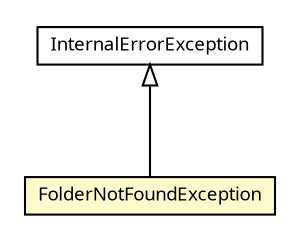 #!/usr/local/bin/dot
#
# Class diagram 
# Generated by UMLGraph version R5_6 (http://www.umlgraph.org/)
#

digraph G {
	edge [fontname="Trebuchet MS",fontsize=10,labelfontname="Trebuchet MS",labelfontsize=10];
	node [fontname="Trebuchet MS",fontsize=10,shape=plaintext];
	nodesep=0.25;
	ranksep=0.5;
	// se.cambio.cds.util.exceptions.InternalErrorException
	c192761 [label=<<table title="se.cambio.cds.util.exceptions.InternalErrorException" border="0" cellborder="1" cellspacing="0" cellpadding="2" port="p" href="./InternalErrorException.html">
		<tr><td><table border="0" cellspacing="0" cellpadding="1">
<tr><td align="center" balign="center"><font face="Trebuchet MS"> InternalErrorException </font></td></tr>
		</table></td></tr>
		</table>>, URL="./InternalErrorException.html", fontname="Trebuchet MS", fontcolor="black", fontsize=9.0];
	// se.cambio.cds.util.exceptions.FolderNotFoundException
	c192766 [label=<<table title="se.cambio.cds.util.exceptions.FolderNotFoundException" border="0" cellborder="1" cellspacing="0" cellpadding="2" port="p" bgcolor="lemonChiffon" href="./FolderNotFoundException.html">
		<tr><td><table border="0" cellspacing="0" cellpadding="1">
<tr><td align="center" balign="center"><font face="Trebuchet MS"> FolderNotFoundException </font></td></tr>
		</table></td></tr>
		</table>>, URL="./FolderNotFoundException.html", fontname="Trebuchet MS", fontcolor="black", fontsize=9.0];
	//se.cambio.cds.util.exceptions.FolderNotFoundException extends se.cambio.cds.util.exceptions.InternalErrorException
	c192761:p -> c192766:p [dir=back,arrowtail=empty];
}

